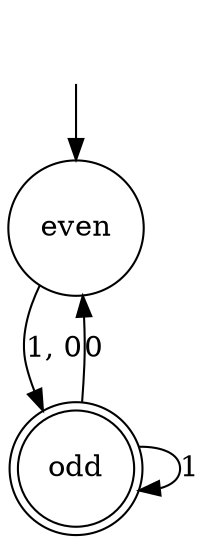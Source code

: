 digraph Automaton {

even [shape = circle];

_nil [style = invis];

odd [shape = doublecircle];

odd -> odd [label = "1"];

_nil -> even;

even -> odd [label = "1, 0"];

odd -> even [label = "0"];

}
